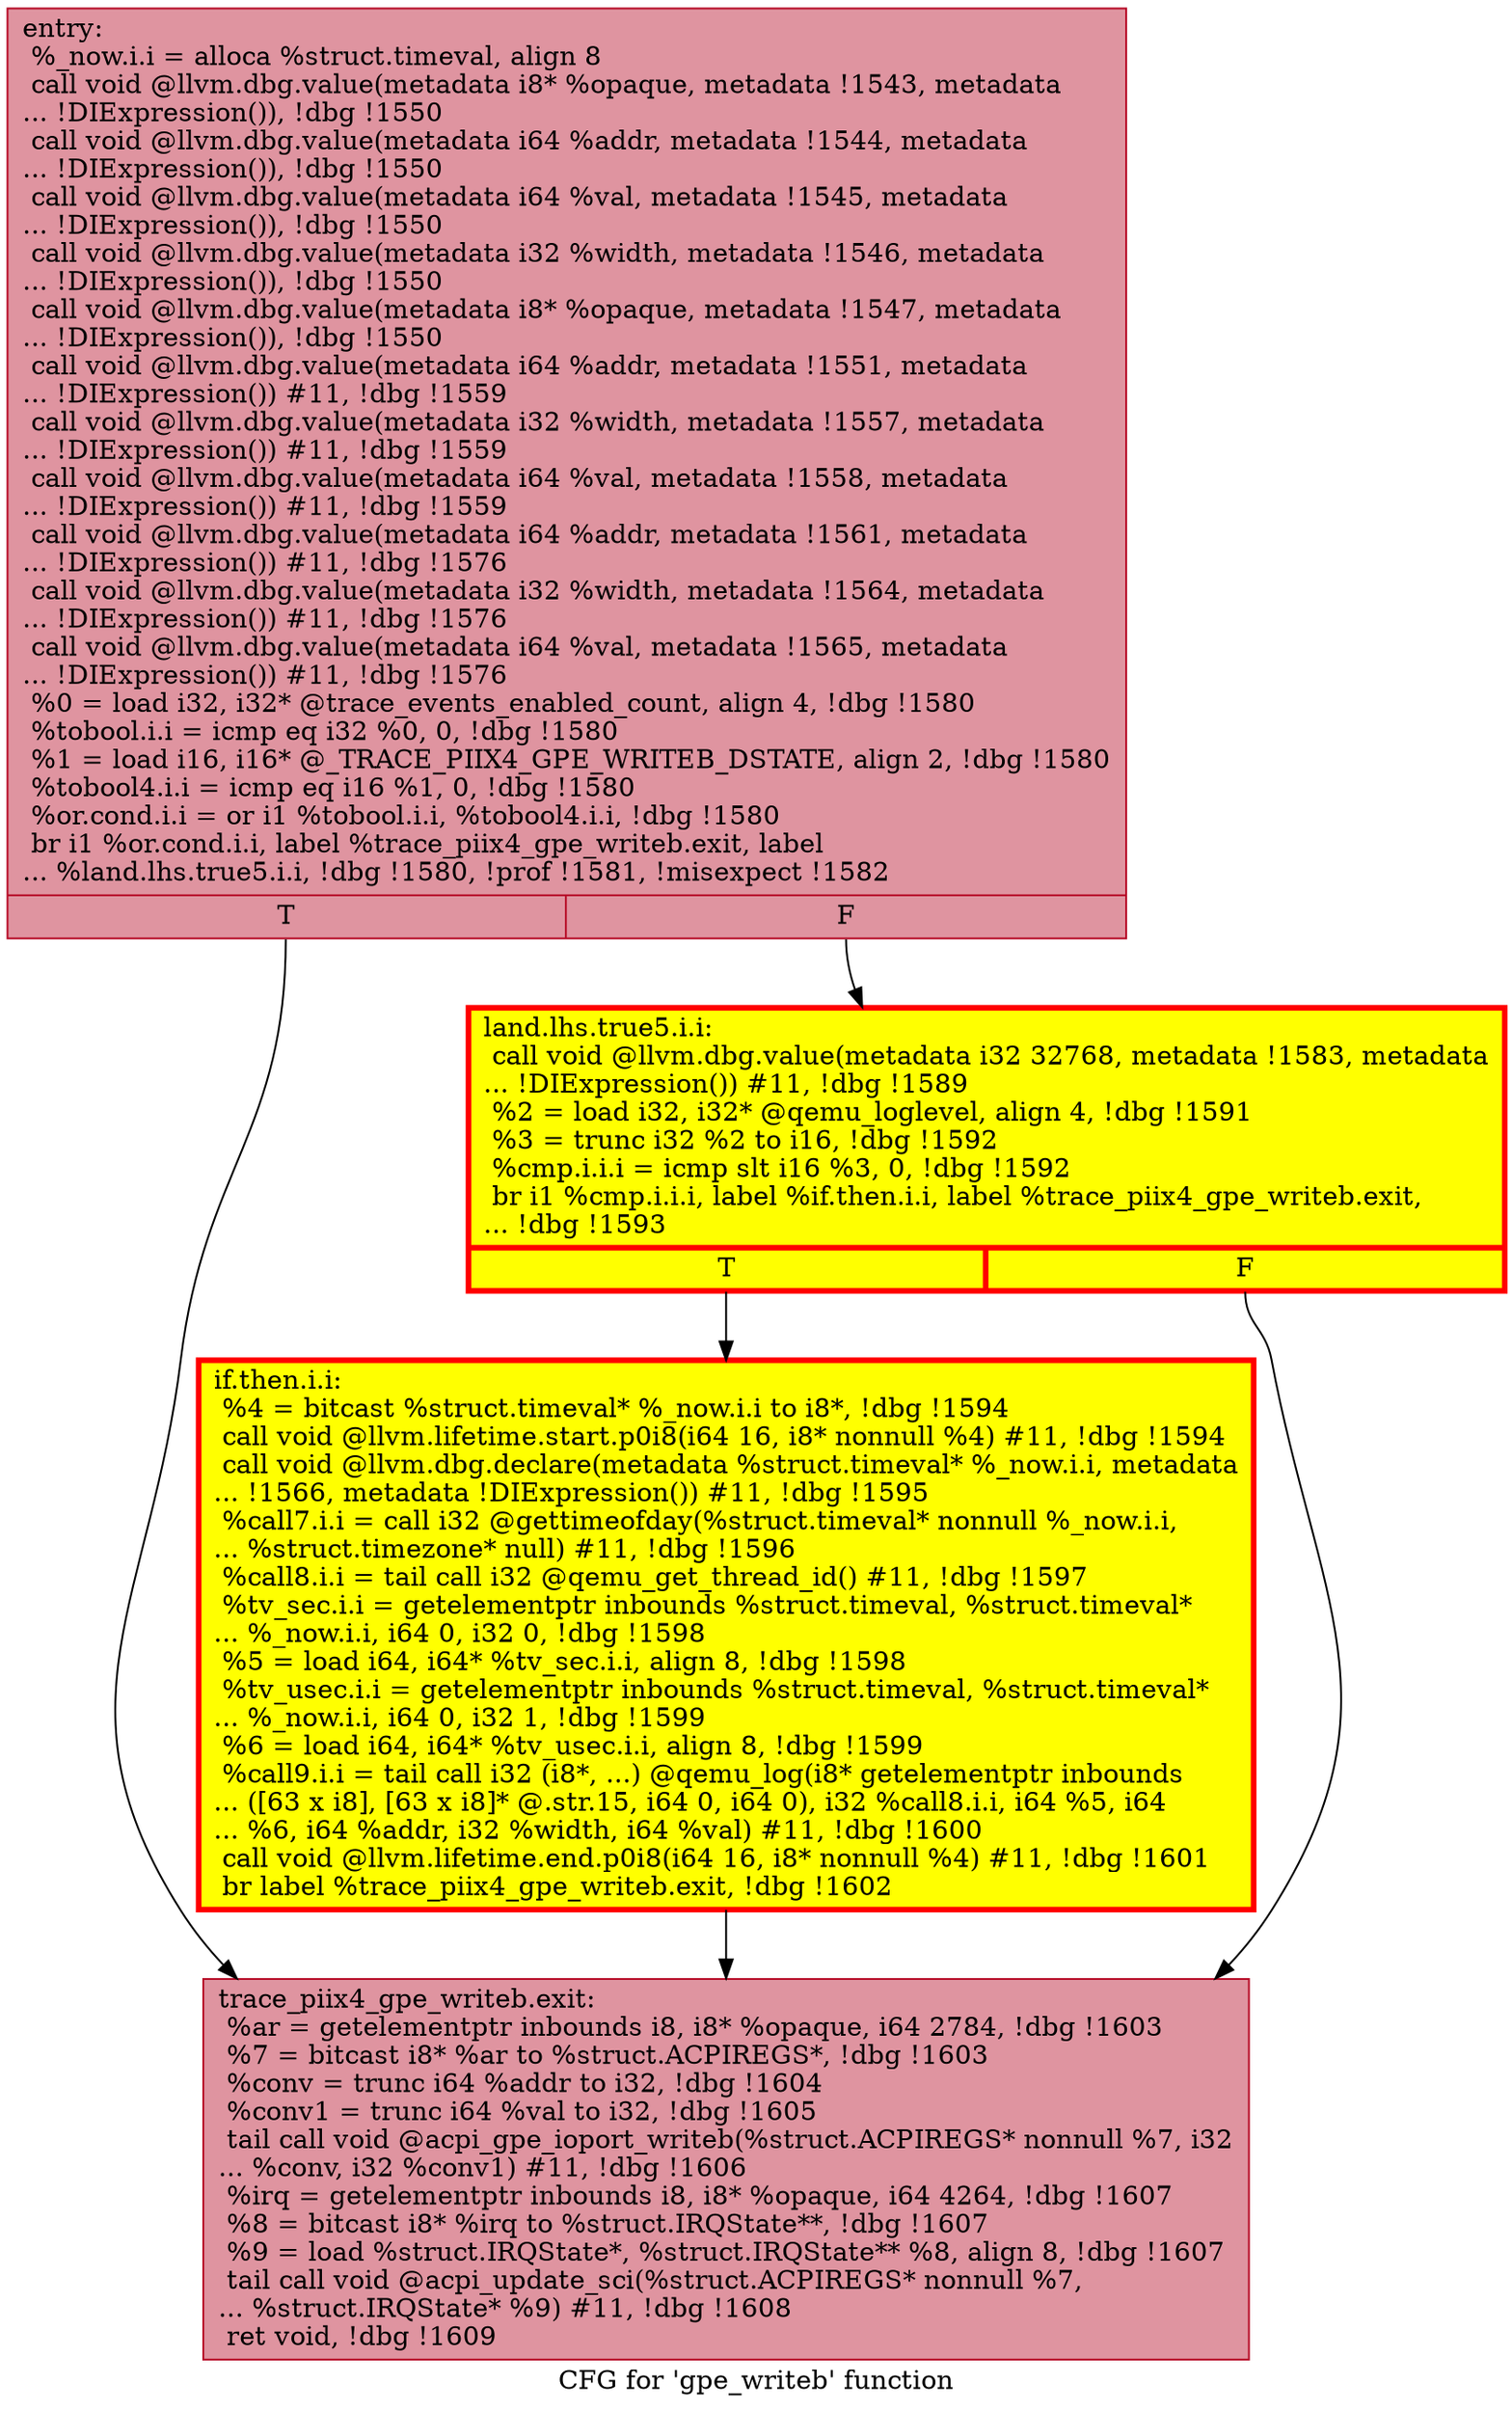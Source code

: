 digraph "CFG for 'gpe_writeb' function" {
	label="CFG for 'gpe_writeb' function";

	Node0x560388bbd240 [shape=record,color="#b70d28ff", style=filled, fillcolor="#b70d2870",label="{entry:\l  %_now.i.i = alloca %struct.timeval, align 8\l  call void @llvm.dbg.value(metadata i8* %opaque, metadata !1543, metadata\l... !DIExpression()), !dbg !1550\l  call void @llvm.dbg.value(metadata i64 %addr, metadata !1544, metadata\l... !DIExpression()), !dbg !1550\l  call void @llvm.dbg.value(metadata i64 %val, metadata !1545, metadata\l... !DIExpression()), !dbg !1550\l  call void @llvm.dbg.value(metadata i32 %width, metadata !1546, metadata\l... !DIExpression()), !dbg !1550\l  call void @llvm.dbg.value(metadata i8* %opaque, metadata !1547, metadata\l... !DIExpression()), !dbg !1550\l  call void @llvm.dbg.value(metadata i64 %addr, metadata !1551, metadata\l... !DIExpression()) #11, !dbg !1559\l  call void @llvm.dbg.value(metadata i32 %width, metadata !1557, metadata\l... !DIExpression()) #11, !dbg !1559\l  call void @llvm.dbg.value(metadata i64 %val, metadata !1558, metadata\l... !DIExpression()) #11, !dbg !1559\l  call void @llvm.dbg.value(metadata i64 %addr, metadata !1561, metadata\l... !DIExpression()) #11, !dbg !1576\l  call void @llvm.dbg.value(metadata i32 %width, metadata !1564, metadata\l... !DIExpression()) #11, !dbg !1576\l  call void @llvm.dbg.value(metadata i64 %val, metadata !1565, metadata\l... !DIExpression()) #11, !dbg !1576\l  %0 = load i32, i32* @trace_events_enabled_count, align 4, !dbg !1580\l  %tobool.i.i = icmp eq i32 %0, 0, !dbg !1580\l  %1 = load i16, i16* @_TRACE_PIIX4_GPE_WRITEB_DSTATE, align 2, !dbg !1580\l  %tobool4.i.i = icmp eq i16 %1, 0, !dbg !1580\l  %or.cond.i.i = or i1 %tobool.i.i, %tobool4.i.i, !dbg !1580\l  br i1 %or.cond.i.i, label %trace_piix4_gpe_writeb.exit, label\l... %land.lhs.true5.i.i, !dbg !1580, !prof !1581, !misexpect !1582\l|{<s0>T|<s1>F}}"];
	Node0x560388bbd240:s0 -> Node0x560388ae4630;
	Node0x560388bbd240:s1 -> Node0x560388bce5e0;
	Node0x560388bce5e0 [shape=record,penwidth=3.0, style="filled", color="red", fillcolor="yellow",label="{land.lhs.true5.i.i:                               \l  call void @llvm.dbg.value(metadata i32 32768, metadata !1583, metadata\l... !DIExpression()) #11, !dbg !1589\l  %2 = load i32, i32* @qemu_loglevel, align 4, !dbg !1591\l  %3 = trunc i32 %2 to i16, !dbg !1592\l  %cmp.i.i.i = icmp slt i16 %3, 0, !dbg !1592\l  br i1 %cmp.i.i.i, label %if.then.i.i, label %trace_piix4_gpe_writeb.exit,\l... !dbg !1593\l|{<s0>T|<s1>F}}"];
	Node0x560388bce5e0:s0 -> Node0x560388bac150;
	Node0x560388bce5e0:s1 -> Node0x560388ae4630;
	Node0x560388bac150 [shape=record,penwidth=3.0, style="filled", color="red", fillcolor="yellow",label="{if.then.i.i:                                      \l  %4 = bitcast %struct.timeval* %_now.i.i to i8*, !dbg !1594\l  call void @llvm.lifetime.start.p0i8(i64 16, i8* nonnull %4) #11, !dbg !1594\l  call void @llvm.dbg.declare(metadata %struct.timeval* %_now.i.i, metadata\l... !1566, metadata !DIExpression()) #11, !dbg !1595\l  %call7.i.i = call i32 @gettimeofday(%struct.timeval* nonnull %_now.i.i,\l... %struct.timezone* null) #11, !dbg !1596\l  %call8.i.i = tail call i32 @qemu_get_thread_id() #11, !dbg !1597\l  %tv_sec.i.i = getelementptr inbounds %struct.timeval, %struct.timeval*\l... %_now.i.i, i64 0, i32 0, !dbg !1598\l  %5 = load i64, i64* %tv_sec.i.i, align 8, !dbg !1598\l  %tv_usec.i.i = getelementptr inbounds %struct.timeval, %struct.timeval*\l... %_now.i.i, i64 0, i32 1, !dbg !1599\l  %6 = load i64, i64* %tv_usec.i.i, align 8, !dbg !1599\l  %call9.i.i = tail call i32 (i8*, ...) @qemu_log(i8* getelementptr inbounds\l... ([63 x i8], [63 x i8]* @.str.15, i64 0, i64 0), i32 %call8.i.i, i64 %5, i64\l... %6, i64 %addr, i32 %width, i64 %val) #11, !dbg !1600\l  call void @llvm.lifetime.end.p0i8(i64 16, i8* nonnull %4) #11, !dbg !1601\l  br label %trace_piix4_gpe_writeb.exit, !dbg !1602\l}"];
	Node0x560388bac150 -> Node0x560388ae4630;
	Node0x560388ae4630 [shape=record,color="#b70d28ff", style=filled, fillcolor="#b70d2870",label="{trace_piix4_gpe_writeb.exit:                      \l  %ar = getelementptr inbounds i8, i8* %opaque, i64 2784, !dbg !1603\l  %7 = bitcast i8* %ar to %struct.ACPIREGS*, !dbg !1603\l  %conv = trunc i64 %addr to i32, !dbg !1604\l  %conv1 = trunc i64 %val to i32, !dbg !1605\l  tail call void @acpi_gpe_ioport_writeb(%struct.ACPIREGS* nonnull %7, i32\l... %conv, i32 %conv1) #11, !dbg !1606\l  %irq = getelementptr inbounds i8, i8* %opaque, i64 4264, !dbg !1607\l  %8 = bitcast i8* %irq to %struct.IRQState**, !dbg !1607\l  %9 = load %struct.IRQState*, %struct.IRQState** %8, align 8, !dbg !1607\l  tail call void @acpi_update_sci(%struct.ACPIREGS* nonnull %7,\l... %struct.IRQState* %9) #11, !dbg !1608\l  ret void, !dbg !1609\l}"];
}
